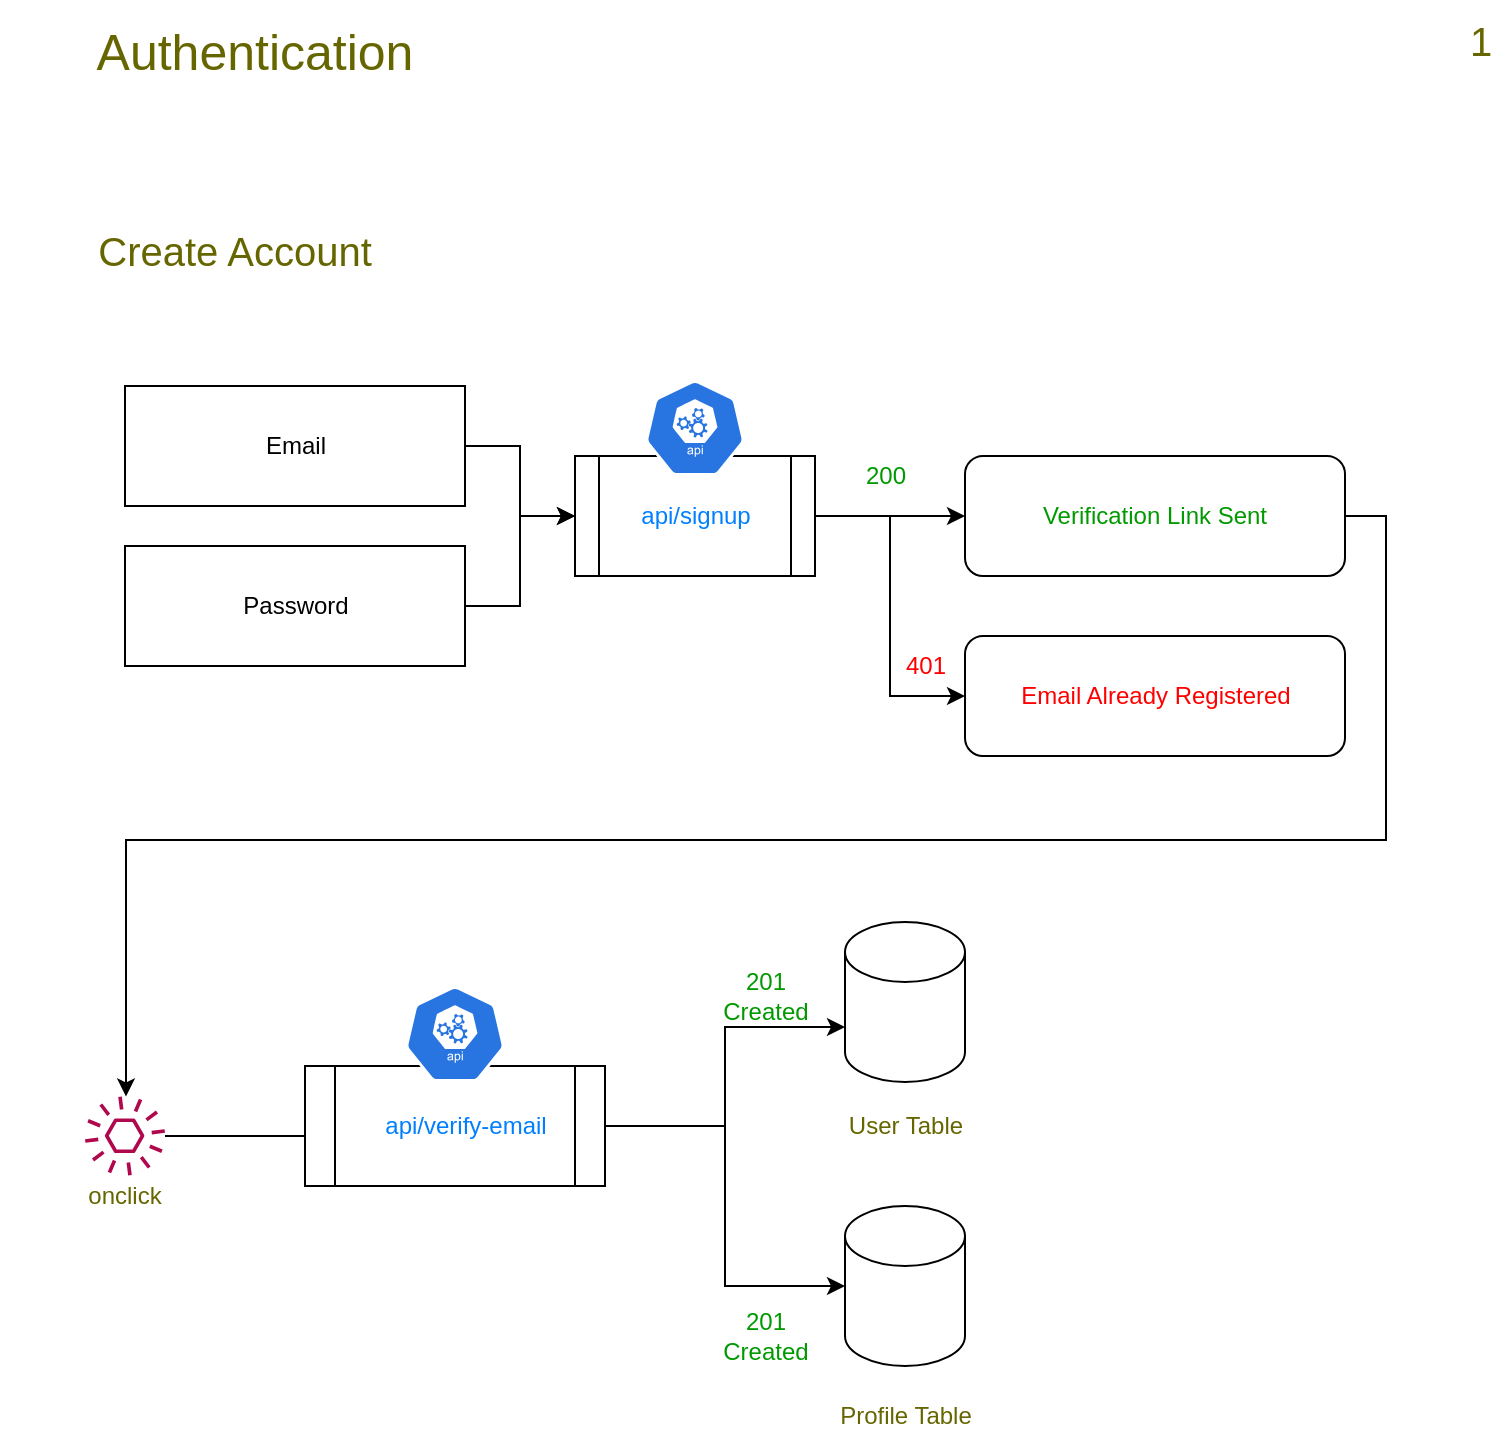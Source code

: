 <mxfile version="20.5.1" type="github"><diagram id="d_Mgodxxy0n87kmRP2Yf" name="Page-1"><mxGraphModel dx="1090" dy="722" grid="1" gridSize="10" guides="1" tooltips="1" connect="1" arrows="1" fold="1" page="1" pageScale="1" pageWidth="850" pageHeight="1100" math="0" shadow="0"><root><mxCell id="0"/><mxCell id="1" parent="0"/><mxCell id="2epen-P6kjt0EmeYu7bQ-10" style="edgeStyle=orthogonalEdgeStyle;rounded=0;orthogonalLoop=1;jettySize=auto;html=1;exitX=1;exitY=0.5;exitDx=0;exitDy=0;entryX=0;entryY=0.5;entryDx=0;entryDy=0;" edge="1" parent="1" source="2epen-P6kjt0EmeYu7bQ-1" target="2epen-P6kjt0EmeYu7bQ-8"><mxGeometry relative="1" as="geometry"/></mxCell><mxCell id="2epen-P6kjt0EmeYu7bQ-1" value="" style="rounded=0;whiteSpace=wrap;html=1;" vertex="1" parent="1"><mxGeometry x="92.5" y="223" width="170" height="60" as="geometry"/></mxCell><mxCell id="2epen-P6kjt0EmeYu7bQ-2" value="Email" style="text;html=1;strokeColor=none;fillColor=none;align=center;verticalAlign=middle;whiteSpace=wrap;rounded=0;" vertex="1" parent="1"><mxGeometry x="147.5" y="238" width="60" height="30" as="geometry"/></mxCell><mxCell id="2epen-P6kjt0EmeYu7bQ-13" style="edgeStyle=orthogonalEdgeStyle;rounded=0;orthogonalLoop=1;jettySize=auto;html=1;exitX=1;exitY=0.5;exitDx=0;exitDy=0;entryX=0;entryY=0.5;entryDx=0;entryDy=0;" edge="1" parent="1" source="2epen-P6kjt0EmeYu7bQ-5" target="2epen-P6kjt0EmeYu7bQ-8"><mxGeometry relative="1" as="geometry"/></mxCell><mxCell id="2epen-P6kjt0EmeYu7bQ-5" value="" style="rounded=0;whiteSpace=wrap;html=1;" vertex="1" parent="1"><mxGeometry x="92.5" y="303" width="170" height="60" as="geometry"/></mxCell><mxCell id="2epen-P6kjt0EmeYu7bQ-6" value="Password" style="text;html=1;strokeColor=none;fillColor=none;align=center;verticalAlign=middle;whiteSpace=wrap;rounded=0;" vertex="1" parent="1"><mxGeometry x="147.5" y="318" width="60" height="30" as="geometry"/></mxCell><mxCell id="2epen-P6kjt0EmeYu7bQ-16" style="edgeStyle=orthogonalEdgeStyle;rounded=0;orthogonalLoop=1;jettySize=auto;html=1;exitX=1;exitY=0.5;exitDx=0;exitDy=0;entryX=0;entryY=0.5;entryDx=0;entryDy=0;fontColor=#007FFF;" edge="1" parent="1" source="2epen-P6kjt0EmeYu7bQ-8" target="2epen-P6kjt0EmeYu7bQ-15"><mxGeometry relative="1" as="geometry"/></mxCell><mxCell id="2epen-P6kjt0EmeYu7bQ-22" style="edgeStyle=orthogonalEdgeStyle;rounded=0;orthogonalLoop=1;jettySize=auto;html=1;exitX=1;exitY=0.5;exitDx=0;exitDy=0;entryX=0;entryY=0.5;entryDx=0;entryDy=0;fontColor=#009900;" edge="1" parent="1" source="2epen-P6kjt0EmeYu7bQ-8" target="2epen-P6kjt0EmeYu7bQ-21"><mxGeometry relative="1" as="geometry"/></mxCell><mxCell id="2epen-P6kjt0EmeYu7bQ-8" value="" style="shape=process;whiteSpace=wrap;html=1;backgroundOutline=1;" vertex="1" parent="1"><mxGeometry x="317.5" y="258" width="120" height="60" as="geometry"/></mxCell><mxCell id="2epen-P6kjt0EmeYu7bQ-9" value="&lt;font color=&quot;#007FFF&quot;&gt;api/signup&lt;/font&gt;" style="text;html=1;strokeColor=none;fillColor=none;align=center;verticalAlign=middle;whiteSpace=wrap;rounded=0;" vertex="1" parent="1"><mxGeometry x="347.5" y="273" width="60" height="30" as="geometry"/></mxCell><mxCell id="2epen-P6kjt0EmeYu7bQ-14" value="" style="sketch=0;html=1;dashed=0;whitespace=wrap;fillColor=#2875E2;strokeColor=#ffffff;points=[[0.005,0.63,0],[0.1,0.2,0],[0.9,0.2,0],[0.5,0,0],[0.995,0.63,0],[0.72,0.99,0],[0.5,1,0],[0.28,0.99,0]];verticalLabelPosition=bottom;align=center;verticalAlign=top;shape=mxgraph.kubernetes.icon;prIcon=api;fontColor=#007FFF;" vertex="1" parent="1"><mxGeometry x="352.5" y="220" width="50" height="48" as="geometry"/></mxCell><mxCell id="2epen-P6kjt0EmeYu7bQ-27" style="edgeStyle=orthogonalEdgeStyle;rounded=0;orthogonalLoop=1;jettySize=auto;html=1;exitX=1;exitY=0.5;exitDx=0;exitDy=0;fontColor=#666600;" edge="1" parent="1" source="2epen-P6kjt0EmeYu7bQ-15" target="2epen-P6kjt0EmeYu7bQ-25"><mxGeometry relative="1" as="geometry"><Array as="points"><mxPoint x="723" y="288"/><mxPoint x="723" y="450"/><mxPoint x="93" y="450"/></Array></mxGeometry></mxCell><mxCell id="2epen-P6kjt0EmeYu7bQ-15" value="" style="rounded=1;whiteSpace=wrap;html=1;fontColor=#007FFF;" vertex="1" parent="1"><mxGeometry x="512.5" y="258" width="190" height="60" as="geometry"/></mxCell><mxCell id="2epen-P6kjt0EmeYu7bQ-17" value="&lt;font color=&quot;#009900&quot;&gt;Verification Link Sent&lt;/font&gt;" style="text;html=1;strokeColor=none;fillColor=none;align=center;verticalAlign=middle;whiteSpace=wrap;rounded=0;fontColor=#007FFF;" vertex="1" parent="1"><mxGeometry x="545" y="273" width="125" height="30" as="geometry"/></mxCell><mxCell id="2epen-P6kjt0EmeYu7bQ-19" value="200" style="text;html=1;strokeColor=none;fillColor=none;align=center;verticalAlign=middle;whiteSpace=wrap;rounded=0;fontColor=#009900;" vertex="1" parent="1"><mxGeometry x="442.5" y="253" width="60" height="30" as="geometry"/></mxCell><mxCell id="2epen-P6kjt0EmeYu7bQ-21" value="" style="rounded=1;whiteSpace=wrap;html=1;fontColor=#009900;" vertex="1" parent="1"><mxGeometry x="512.5" y="348" width="190" height="60" as="geometry"/></mxCell><mxCell id="2epen-P6kjt0EmeYu7bQ-23" value="&lt;font color=&quot;#FF0000&quot;&gt;Email Already Registered&lt;br&gt;&lt;/font&gt;" style="text;html=1;strokeColor=none;fillColor=none;align=center;verticalAlign=middle;whiteSpace=wrap;rounded=0;fontColor=#007FFF;" vertex="1" parent="1"><mxGeometry x="528.75" y="363" width="157.5" height="30" as="geometry"/></mxCell><mxCell id="2epen-P6kjt0EmeYu7bQ-24" value="&lt;font color=&quot;#FF0000&quot;&gt;401&lt;/font&gt;" style="text;html=1;strokeColor=none;fillColor=none;align=center;verticalAlign=middle;whiteSpace=wrap;rounded=0;fontColor=#009900;" vertex="1" parent="1"><mxGeometry x="462.5" y="348" width="60" height="30" as="geometry"/></mxCell><mxCell id="2epen-P6kjt0EmeYu7bQ-34" style="edgeStyle=orthogonalEdgeStyle;rounded=0;orthogonalLoop=1;jettySize=auto;html=1;entryX=0.063;entryY=0.583;entryDx=0;entryDy=0;entryPerimeter=0;fontColor=#666600;" edge="1" parent="1" source="2epen-P6kjt0EmeYu7bQ-25" target="2epen-P6kjt0EmeYu7bQ-31"><mxGeometry relative="1" as="geometry"/></mxCell><mxCell id="2epen-P6kjt0EmeYu7bQ-25" value="" style="sketch=0;outlineConnect=0;fontColor=#232F3E;gradientColor=none;fillColor=#B0084D;strokeColor=none;dashed=0;verticalLabelPosition=bottom;verticalAlign=top;align=center;html=1;fontSize=12;fontStyle=0;aspect=fixed;pointerEvents=1;shape=mxgraph.aws4.event;" vertex="1" parent="1"><mxGeometry x="72.5" y="578" width="40" height="40" as="geometry"/></mxCell><mxCell id="2epen-P6kjt0EmeYu7bQ-26" value="&lt;font color=&quot;#666600&quot;&gt;onclick&lt;/font&gt;" style="text;html=1;strokeColor=none;fillColor=none;align=center;verticalAlign=middle;whiteSpace=wrap;rounded=0;fontColor=#007FFF;" vertex="1" parent="1"><mxGeometry x="30" y="613" width="125" height="30" as="geometry"/></mxCell><mxCell id="2epen-P6kjt0EmeYu7bQ-42" style="edgeStyle=orthogonalEdgeStyle;rounded=0;orthogonalLoop=1;jettySize=auto;html=1;exitX=1;exitY=0.5;exitDx=0;exitDy=0;entryX=0;entryY=0;entryDx=0;entryDy=52.5;entryPerimeter=0;fontColor=#666600;" edge="1" parent="1" source="2epen-P6kjt0EmeYu7bQ-31" target="2epen-P6kjt0EmeYu7bQ-40"><mxGeometry relative="1" as="geometry"/></mxCell><mxCell id="2epen-P6kjt0EmeYu7bQ-43" style="edgeStyle=orthogonalEdgeStyle;rounded=0;orthogonalLoop=1;jettySize=auto;html=1;exitX=1;exitY=0.5;exitDx=0;exitDy=0;entryX=0;entryY=0.5;entryDx=0;entryDy=0;entryPerimeter=0;fontColor=#666600;" edge="1" parent="1" source="2epen-P6kjt0EmeYu7bQ-31" target="2epen-P6kjt0EmeYu7bQ-41"><mxGeometry relative="1" as="geometry"/></mxCell><mxCell id="2epen-P6kjt0EmeYu7bQ-31" value="" style="shape=process;whiteSpace=wrap;html=1;backgroundOutline=1;" vertex="1" parent="1"><mxGeometry x="182.5" y="563" width="150" height="60" as="geometry"/></mxCell><mxCell id="2epen-P6kjt0EmeYu7bQ-32" value="&lt;font color=&quot;#007FFF&quot;&gt;api/verify-email&lt;/font&gt;" style="text;html=1;strokeColor=none;fillColor=none;align=center;verticalAlign=middle;whiteSpace=wrap;rounded=0;" vertex="1" parent="1"><mxGeometry x="212.5" y="578" width="100" height="30" as="geometry"/></mxCell><mxCell id="2epen-P6kjt0EmeYu7bQ-33" value="" style="sketch=0;html=1;dashed=0;whitespace=wrap;fillColor=#2875E2;strokeColor=#ffffff;points=[[0.005,0.63,0],[0.1,0.2,0],[0.9,0.2,0],[0.5,0,0],[0.995,0.63,0],[0.72,0.99,0],[0.5,1,0],[0.28,0.99,0]];verticalLabelPosition=bottom;align=center;verticalAlign=top;shape=mxgraph.kubernetes.icon;prIcon=api;fontColor=#007FFF;" vertex="1" parent="1"><mxGeometry x="232.5" y="523" width="50" height="48" as="geometry"/></mxCell><mxCell id="2epen-P6kjt0EmeYu7bQ-40" value="" style="shape=cylinder3;whiteSpace=wrap;html=1;boundedLbl=1;backgroundOutline=1;size=15;fontColor=#666600;" vertex="1" parent="1"><mxGeometry x="452.5" y="491" width="60" height="80" as="geometry"/></mxCell><mxCell id="2epen-P6kjt0EmeYu7bQ-41" value="" style="shape=cylinder3;whiteSpace=wrap;html=1;boundedLbl=1;backgroundOutline=1;size=15;fontColor=#666600;" vertex="1" parent="1"><mxGeometry x="452.5" y="633" width="60" height="80" as="geometry"/></mxCell><mxCell id="2epen-P6kjt0EmeYu7bQ-44" value="User Table" style="text;html=1;strokeColor=none;fillColor=none;align=center;verticalAlign=middle;whiteSpace=wrap;rounded=0;fontColor=#666600;" vertex="1" parent="1"><mxGeometry x="452.5" y="578" width="60" height="30" as="geometry"/></mxCell><mxCell id="2epen-P6kjt0EmeYu7bQ-45" value="Profile Table" style="text;html=1;strokeColor=none;fillColor=none;align=center;verticalAlign=middle;whiteSpace=wrap;rounded=0;fontColor=#666600;" vertex="1" parent="1"><mxGeometry x="432.5" y="723" width="100" height="30" as="geometry"/></mxCell><mxCell id="2epen-P6kjt0EmeYu7bQ-46" value="201 Created" style="text;html=1;strokeColor=none;fillColor=none;align=center;verticalAlign=middle;whiteSpace=wrap;rounded=0;fontColor=#009900;" vertex="1" parent="1"><mxGeometry x="382.5" y="513" width="60" height="30" as="geometry"/></mxCell><mxCell id="2epen-P6kjt0EmeYu7bQ-47" value="201 Created" style="text;html=1;strokeColor=none;fillColor=none;align=center;verticalAlign=middle;whiteSpace=wrap;rounded=0;fontColor=#009900;" vertex="1" parent="1"><mxGeometry x="382.5" y="683" width="60" height="30" as="geometry"/></mxCell><mxCell id="2epen-P6kjt0EmeYu7bQ-49" value="&lt;font style=&quot;font-size: 20px;&quot;&gt;Create Account&lt;/font&gt;" style="text;html=1;strokeColor=none;fillColor=none;align=center;verticalAlign=middle;whiteSpace=wrap;rounded=0;fontColor=#666600;" vertex="1" parent="1"><mxGeometry x="30" y="140" width="235" height="30" as="geometry"/></mxCell><mxCell id="2epen-P6kjt0EmeYu7bQ-50" value="&lt;font style=&quot;font-size: 25px;&quot;&gt;Authentication &lt;br&gt;&lt;/font&gt;" style="text;html=1;strokeColor=none;fillColor=none;align=center;verticalAlign=middle;whiteSpace=wrap;rounded=0;fontColor=#666600;" vertex="1" parent="1"><mxGeometry x="40" y="40" width="235" height="30" as="geometry"/></mxCell><mxCell id="2epen-P6kjt0EmeYu7bQ-52" value="1" style="text;html=1;align=center;verticalAlign=middle;resizable=0;points=[];autosize=1;strokeColor=none;fillColor=none;fontSize=20;fontColor=#666600;" vertex="1" parent="1"><mxGeometry x="755" y="30" width="30" height="40" as="geometry"/></mxCell></root></mxGraphModel></diagram></mxfile>